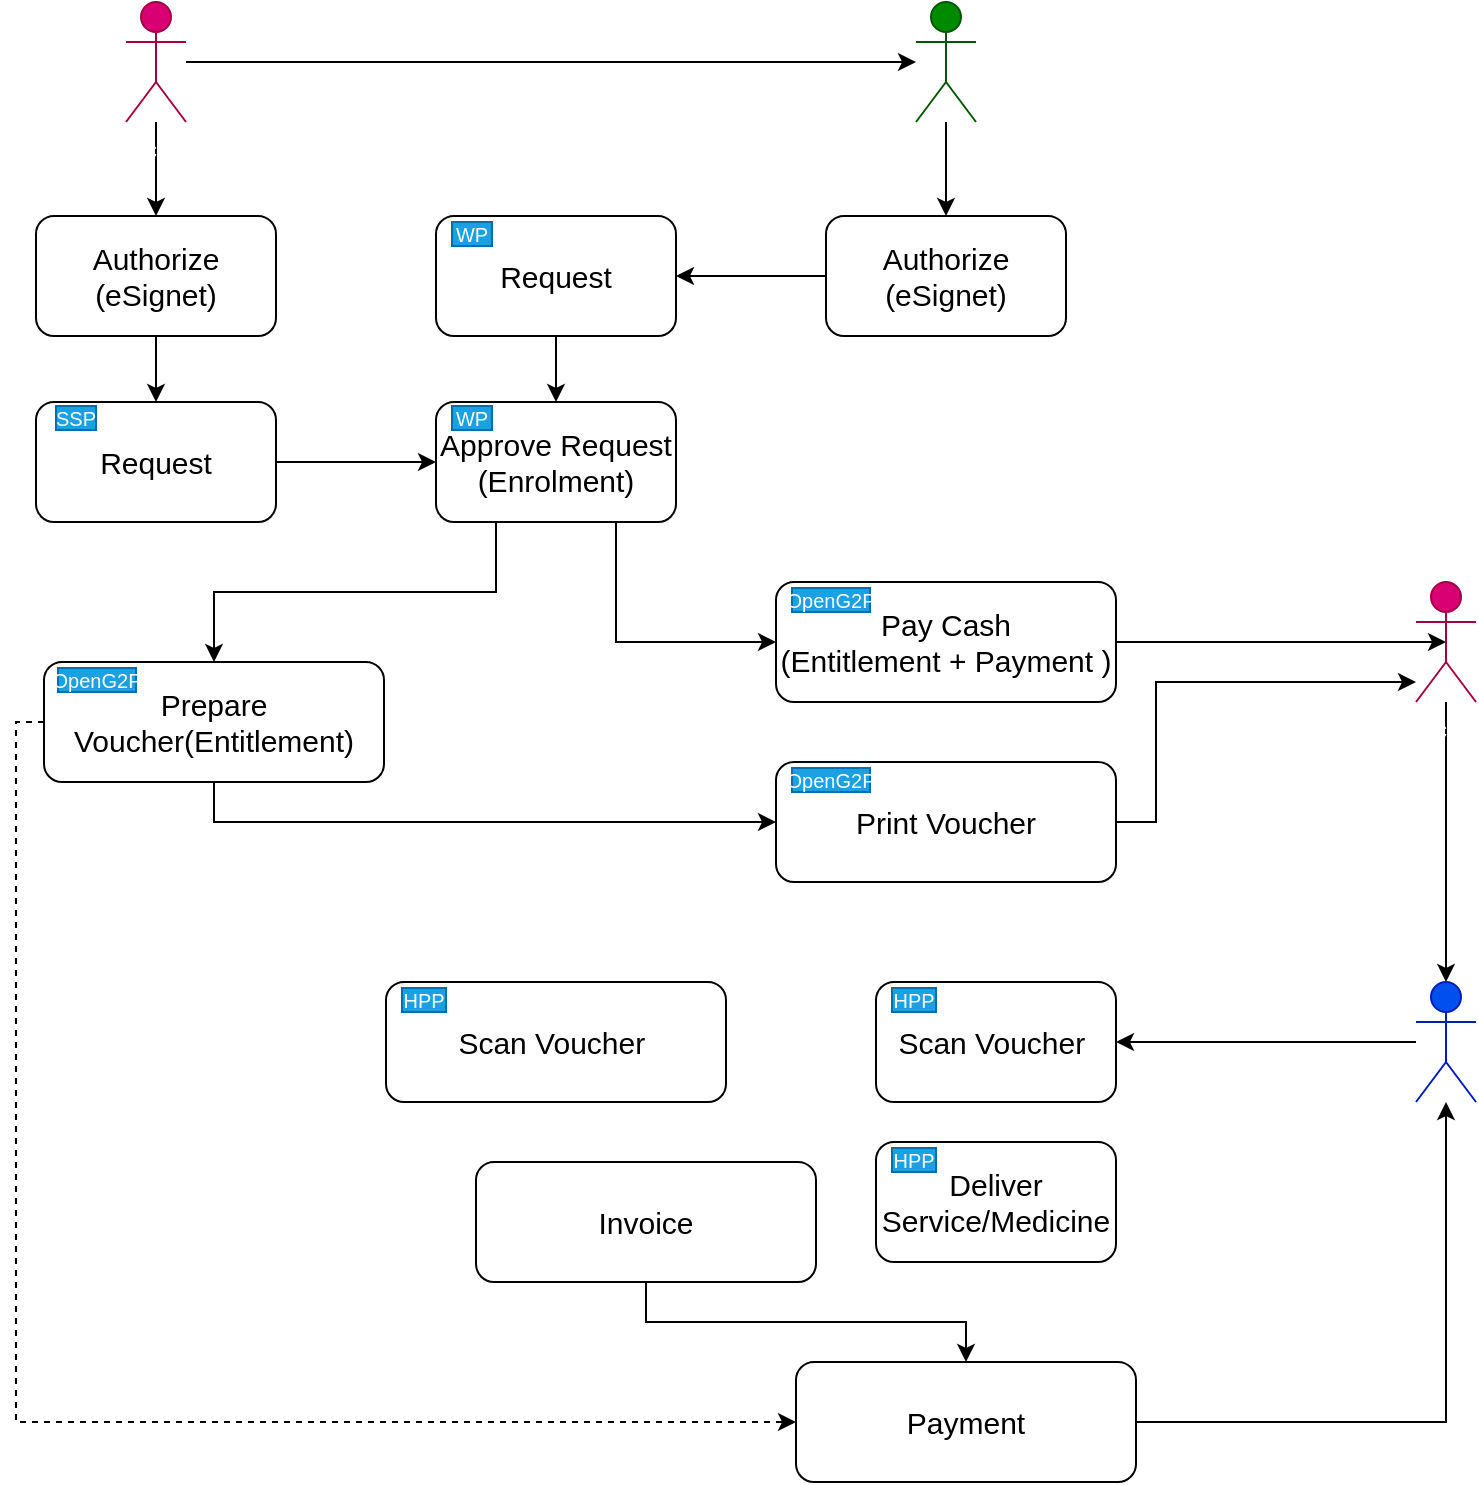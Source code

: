 <mxfile version="21.1.4" type="github">
  <diagram name="Page-1" id="4CPgPNE-6awET73HkTQn">
    <mxGraphModel dx="819" dy="477" grid="1" gridSize="10" guides="1" tooltips="1" connect="1" arrows="1" fold="1" page="1" pageScale="1" pageWidth="1100" pageHeight="800" math="0" shadow="0">
      <root>
        <mxCell id="0" />
        <mxCell id="1" parent="0" />
        <mxCell id="8cWyVWaOQBvI74vChej5-13" style="edgeStyle=orthogonalEdgeStyle;rounded=0;orthogonalLoop=1;jettySize=auto;html=1;" parent="1" source="8cWyVWaOQBvI74vChej5-1" target="8cWyVWaOQBvI74vChej5-5" edge="1">
          <mxGeometry relative="1" as="geometry" />
        </mxCell>
        <mxCell id="8cWyVWaOQBvI74vChej5-1" value="Request" style="rounded=1;whiteSpace=wrap;html=1;fontSize=15;" parent="1" vertex="1">
          <mxGeometry x="240" y="137" width="120" height="60" as="geometry" />
        </mxCell>
        <mxCell id="8cWyVWaOQBvI74vChej5-2" value="WP" style="text;html=1;strokeColor=#006EAF;fillColor=#1ba1e2;align=center;verticalAlign=middle;whiteSpace=wrap;rounded=0;fontColor=#ffffff;fontSize=10;" parent="1" vertex="1">
          <mxGeometry x="248" y="140" width="20" height="12" as="geometry" />
        </mxCell>
        <mxCell id="8cWyVWaOQBvI74vChej5-8" style="edgeStyle=orthogonalEdgeStyle;rounded=0;orthogonalLoop=1;jettySize=auto;html=1;entryX=0;entryY=0.5;entryDx=0;entryDy=0;" parent="1" source="8cWyVWaOQBvI74vChej5-3" target="8cWyVWaOQBvI74vChej5-5" edge="1">
          <mxGeometry relative="1" as="geometry">
            <Array as="points">
              <mxPoint x="90" y="260" />
            </Array>
          </mxGeometry>
        </mxCell>
        <mxCell id="8cWyVWaOQBvI74vChej5-3" value="Request" style="rounded=1;whiteSpace=wrap;html=1;fontSize=15;" parent="1" vertex="1">
          <mxGeometry x="40" y="230" width="120" height="60" as="geometry" />
        </mxCell>
        <mxCell id="8cWyVWaOQBvI74vChej5-4" value="SSP" style="text;html=1;strokeColor=#006EAF;fillColor=#1ba1e2;align=center;verticalAlign=middle;whiteSpace=wrap;rounded=0;fontColor=#ffffff;fontSize=10;" parent="1" vertex="1">
          <mxGeometry x="50" y="232" width="20" height="12" as="geometry" />
        </mxCell>
        <mxCell id="8cWyVWaOQBvI74vChej5-16" value="" style="edgeStyle=orthogonalEdgeStyle;rounded=0;orthogonalLoop=1;jettySize=auto;html=1;exitX=0.25;exitY=1;exitDx=0;exitDy=0;" parent="1" source="8cWyVWaOQBvI74vChej5-5" target="8cWyVWaOQBvI74vChej5-15" edge="1">
          <mxGeometry relative="1" as="geometry">
            <Array as="points">
              <mxPoint x="270" y="325" />
              <mxPoint x="129" y="325" />
            </Array>
          </mxGeometry>
        </mxCell>
        <mxCell id="8cWyVWaOQBvI74vChej5-5" value="Approve Request&lt;br&gt;(Enrolment)" style="rounded=1;whiteSpace=wrap;html=1;fontSize=15;" parent="1" vertex="1">
          <mxGeometry x="240" y="230" width="120" height="60" as="geometry" />
        </mxCell>
        <mxCell id="8cWyVWaOQBvI74vChej5-6" value="WP" style="text;html=1;strokeColor=#006EAF;fillColor=#1ba1e2;align=center;verticalAlign=middle;whiteSpace=wrap;rounded=0;fontColor=#ffffff;fontSize=10;" parent="1" vertex="1">
          <mxGeometry x="248" y="232" width="20" height="12" as="geometry" />
        </mxCell>
        <mxCell id="8cWyVWaOQBvI74vChej5-30" value="" style="edgeStyle=orthogonalEdgeStyle;rounded=0;orthogonalLoop=1;jettySize=auto;html=1;exitX=0.5;exitY=1;exitDx=0;exitDy=0;entryX=0;entryY=0.5;entryDx=0;entryDy=0;" parent="1" source="8cWyVWaOQBvI74vChej5-15" target="8cWyVWaOQBvI74vChej5-19" edge="1">
          <mxGeometry relative="1" as="geometry" />
        </mxCell>
        <mxCell id="8cWyVWaOQBvI74vChej5-42" style="edgeStyle=orthogonalEdgeStyle;rounded=0;orthogonalLoop=1;jettySize=auto;html=1;entryX=0;entryY=0.5;entryDx=0;entryDy=0;exitX=0.5;exitY=1;exitDx=0;exitDy=0;" parent="1" source="8cWyVWaOQBvI74vChej5-5" target="8cWyVWaOQBvI74vChej5-35" edge="1">
          <mxGeometry relative="1" as="geometry">
            <Array as="points">
              <mxPoint x="330" y="290" />
              <mxPoint x="330" y="350" />
            </Array>
          </mxGeometry>
        </mxCell>
        <mxCell id="8cWyVWaOQBvI74vChej5-49" style="edgeStyle=orthogonalEdgeStyle;rounded=0;orthogonalLoop=1;jettySize=auto;html=1;entryX=0;entryY=0.5;entryDx=0;entryDy=0;dashed=1;" parent="1" source="8cWyVWaOQBvI74vChej5-15" target="8cWyVWaOQBvI74vChej5-45" edge="1">
          <mxGeometry relative="1" as="geometry">
            <Array as="points">
              <mxPoint x="30" y="390" />
              <mxPoint x="30" y="740" />
            </Array>
          </mxGeometry>
        </mxCell>
        <mxCell id="8cWyVWaOQBvI74vChej5-15" value="Prepare Voucher(Entitlement)" style="rounded=1;whiteSpace=wrap;html=1;fontSize=15;" parent="1" vertex="1">
          <mxGeometry x="44" y="360" width="170" height="60" as="geometry" />
        </mxCell>
        <mxCell id="8cWyVWaOQBvI74vChej5-25" style="edgeStyle=orthogonalEdgeStyle;rounded=0;orthogonalLoop=1;jettySize=auto;html=1;" parent="1" source="8cWyVWaOQBvI74vChej5-19" target="8cWyVWaOQBvI74vChej5-24" edge="1">
          <mxGeometry relative="1" as="geometry">
            <Array as="points">
              <mxPoint x="600" y="440" />
              <mxPoint x="600" y="370" />
            </Array>
          </mxGeometry>
        </mxCell>
        <mxCell id="8cWyVWaOQBvI74vChej5-19" value="Print Voucher" style="rounded=1;whiteSpace=wrap;html=1;fontSize=15;" parent="1" vertex="1">
          <mxGeometry x="410" y="410" width="170" height="60" as="geometry" />
        </mxCell>
        <mxCell id="8cWyVWaOQBvI74vChej5-21" value="OpenG2P" style="text;html=1;strokeColor=#006EAF;fillColor=#1ba1e2;align=center;verticalAlign=middle;whiteSpace=wrap;rounded=0;fontColor=#ffffff;fontSize=10;" parent="1" vertex="1">
          <mxGeometry x="418" y="413" width="39" height="12" as="geometry" />
        </mxCell>
        <mxCell id="tiwfykB5BaasXSH7Y50k-6" value="" style="edgeStyle=orthogonalEdgeStyle;rounded=0;orthogonalLoop=1;jettySize=auto;html=1;" edge="1" parent="1" source="8cWyVWaOQBvI74vChej5-22" target="tiwfykB5BaasXSH7Y50k-5">
          <mxGeometry relative="1" as="geometry" />
        </mxCell>
        <mxCell id="8cWyVWaOQBvI74vChej5-22" value="" style="shape=umlActor;verticalLabelPosition=bottom;verticalAlign=top;html=1;outlineConnect=0;fillColor=#008a00;fontColor=#ffffff;strokeColor=#005700;" parent="1" vertex="1">
          <mxGeometry x="480" y="30" width="30" height="60" as="geometry" />
        </mxCell>
        <mxCell id="8cWyVWaOQBvI74vChej5-32" value="" style="edgeStyle=orthogonalEdgeStyle;rounded=0;orthogonalLoop=1;jettySize=auto;html=1;entryX=0.5;entryY=0;entryDx=0;entryDy=0;" parent="1" source="8cWyVWaOQBvI74vChej5-23" target="tiwfykB5BaasXSH7Y50k-1" edge="1">
          <mxGeometry relative="1" as="geometry">
            <mxPoint x="130" y="140" as="targetPoint" />
          </mxGeometry>
        </mxCell>
        <mxCell id="8cWyVWaOQBvI74vChej5-43" style="edgeStyle=orthogonalEdgeStyle;rounded=0;orthogonalLoop=1;jettySize=auto;html=1;" parent="1" source="8cWyVWaOQBvI74vChej5-23" target="8cWyVWaOQBvI74vChej5-22" edge="1">
          <mxGeometry relative="1" as="geometry" />
        </mxCell>
        <mxCell id="8cWyVWaOQBvI74vChej5-23" value="Actor" style="shape=umlActor;verticalLabelPosition=bottom;verticalAlign=top;html=1;outlineConnect=0;fillColor=#d80073;fontColor=#ffffff;strokeColor=#A50040;" parent="1" vertex="1">
          <mxGeometry x="85" y="30" width="30" height="60" as="geometry" />
        </mxCell>
        <mxCell id="8cWyVWaOQBvI74vChej5-28" style="edgeStyle=orthogonalEdgeStyle;rounded=0;orthogonalLoop=1;jettySize=auto;html=1;entryX=0.5;entryY=0;entryDx=0;entryDy=0;entryPerimeter=0;" parent="1" source="8cWyVWaOQBvI74vChej5-24" target="8cWyVWaOQBvI74vChej5-26" edge="1">
          <mxGeometry relative="1" as="geometry" />
        </mxCell>
        <mxCell id="8cWyVWaOQBvI74vChej5-24" value="Actor" style="shape=umlActor;verticalLabelPosition=bottom;verticalAlign=top;html=1;outlineConnect=0;fillColor=#d80073;fontColor=#ffffff;strokeColor=#A50040;" parent="1" vertex="1">
          <mxGeometry x="730" y="320" width="30" height="60" as="geometry" />
        </mxCell>
        <mxCell id="8cWyVWaOQBvI74vChej5-29" style="edgeStyle=orthogonalEdgeStyle;rounded=0;orthogonalLoop=1;jettySize=auto;html=1;" parent="1" source="8cWyVWaOQBvI74vChej5-26" target="8cWyVWaOQBvI74vChej5-27" edge="1">
          <mxGeometry relative="1" as="geometry" />
        </mxCell>
        <mxCell id="8cWyVWaOQBvI74vChej5-26" value="Actor" style="shape=umlActor;verticalLabelPosition=bottom;verticalAlign=top;html=1;outlineConnect=0;fillColor=#0050ef;fontColor=#ffffff;strokeColor=#001DBC;" parent="1" vertex="1">
          <mxGeometry x="730" y="520" width="30" height="60" as="geometry" />
        </mxCell>
        <mxCell id="8cWyVWaOQBvI74vChej5-27" value="Scan Voucher&amp;nbsp;" style="rounded=1;whiteSpace=wrap;html=1;fontSize=15;" parent="1" vertex="1">
          <mxGeometry x="460" y="520" width="120" height="60" as="geometry" />
        </mxCell>
        <mxCell id="8cWyVWaOQBvI74vChej5-39" style="edgeStyle=orthogonalEdgeStyle;rounded=0;orthogonalLoop=1;jettySize=auto;html=1;entryX=0.5;entryY=0.5;entryDx=0;entryDy=0;entryPerimeter=0;" parent="1" source="8cWyVWaOQBvI74vChej5-35" target="8cWyVWaOQBvI74vChej5-24" edge="1">
          <mxGeometry relative="1" as="geometry" />
        </mxCell>
        <mxCell id="8cWyVWaOQBvI74vChej5-35" value="Pay Cash&lt;br&gt;(Entitlement + Payment )" style="rounded=1;whiteSpace=wrap;html=1;fontSize=15;" parent="1" vertex="1">
          <mxGeometry x="410" y="320" width="170" height="60" as="geometry" />
        </mxCell>
        <mxCell id="8cWyVWaOQBvI74vChej5-37" value="OpenG2P" style="text;html=1;strokeColor=#006EAF;fillColor=#1ba1e2;align=center;verticalAlign=middle;whiteSpace=wrap;rounded=0;fontColor=#ffffff;fontSize=10;" parent="1" vertex="1">
          <mxGeometry x="418" y="323" width="39" height="12" as="geometry" />
        </mxCell>
        <mxCell id="8cWyVWaOQBvI74vChej5-48" style="edgeStyle=orthogonalEdgeStyle;rounded=0;orthogonalLoop=1;jettySize=auto;html=1;entryX=0.5;entryY=0;entryDx=0;entryDy=0;" parent="1" source="8cWyVWaOQBvI74vChej5-40" target="8cWyVWaOQBvI74vChej5-45" edge="1">
          <mxGeometry relative="1" as="geometry" />
        </mxCell>
        <mxCell id="8cWyVWaOQBvI74vChej5-40" value="Invoice" style="rounded=1;whiteSpace=wrap;html=1;fontSize=15;" parent="1" vertex="1">
          <mxGeometry x="260" y="610" width="170" height="60" as="geometry" />
        </mxCell>
        <mxCell id="8cWyVWaOQBvI74vChej5-47" style="edgeStyle=orthogonalEdgeStyle;rounded=0;orthogonalLoop=1;jettySize=auto;html=1;" parent="1" source="8cWyVWaOQBvI74vChej5-45" target="8cWyVWaOQBvI74vChej5-26" edge="1">
          <mxGeometry relative="1" as="geometry" />
        </mxCell>
        <mxCell id="8cWyVWaOQBvI74vChej5-45" value="Payment" style="rounded=1;whiteSpace=wrap;html=1;fontSize=15;" parent="1" vertex="1">
          <mxGeometry x="420" y="710" width="170" height="60" as="geometry" />
        </mxCell>
        <mxCell id="tiwfykB5BaasXSH7Y50k-2" value="" style="edgeStyle=orthogonalEdgeStyle;rounded=0;orthogonalLoop=1;jettySize=auto;html=1;" edge="1" parent="1" source="tiwfykB5BaasXSH7Y50k-1" target="8cWyVWaOQBvI74vChej5-3">
          <mxGeometry relative="1" as="geometry" />
        </mxCell>
        <mxCell id="tiwfykB5BaasXSH7Y50k-1" value="Authorize&lt;br&gt;(eSignet)" style="rounded=1;whiteSpace=wrap;html=1;fontSize=15;" vertex="1" parent="1">
          <mxGeometry x="40" y="137" width="120" height="60" as="geometry" />
        </mxCell>
        <mxCell id="tiwfykB5BaasXSH7Y50k-7" value="" style="edgeStyle=orthogonalEdgeStyle;rounded=0;orthogonalLoop=1;jettySize=auto;html=1;" edge="1" parent="1" source="tiwfykB5BaasXSH7Y50k-5" target="8cWyVWaOQBvI74vChej5-1">
          <mxGeometry relative="1" as="geometry" />
        </mxCell>
        <mxCell id="tiwfykB5BaasXSH7Y50k-5" value="Authorize&lt;br&gt;(eSignet)" style="rounded=1;whiteSpace=wrap;html=1;fontSize=15;" vertex="1" parent="1">
          <mxGeometry x="435" y="137" width="120" height="60" as="geometry" />
        </mxCell>
        <mxCell id="tiwfykB5BaasXSH7Y50k-9" value="OpenG2P" style="text;html=1;strokeColor=#006EAF;fillColor=#1ba1e2;align=center;verticalAlign=middle;whiteSpace=wrap;rounded=0;fontColor=#ffffff;fontSize=10;" vertex="1" parent="1">
          <mxGeometry x="51" y="363" width="39" height="12" as="geometry" />
        </mxCell>
        <mxCell id="tiwfykB5BaasXSH7Y50k-10" value="Scan Voucher&amp;nbsp;" style="rounded=1;whiteSpace=wrap;html=1;fontSize=15;" vertex="1" parent="1">
          <mxGeometry x="215" y="520" width="170" height="60" as="geometry" />
        </mxCell>
        <mxCell id="tiwfykB5BaasXSH7Y50k-11" value="HPP" style="text;html=1;strokeColor=#006EAF;fillColor=#1ba1e2;align=center;verticalAlign=middle;whiteSpace=wrap;rounded=0;fontColor=#ffffff;fontSize=10;" vertex="1" parent="1">
          <mxGeometry x="468" y="523" width="22" height="12" as="geometry" />
        </mxCell>
        <mxCell id="tiwfykB5BaasXSH7Y50k-12" value="HPP" style="text;html=1;strokeColor=#006EAF;fillColor=#1ba1e2;align=center;verticalAlign=middle;whiteSpace=wrap;rounded=0;fontColor=#ffffff;fontSize=10;" vertex="1" parent="1">
          <mxGeometry x="223" y="523" width="22" height="12" as="geometry" />
        </mxCell>
        <mxCell id="tiwfykB5BaasXSH7Y50k-14" value="Deliver Service/Medicine" style="rounded=1;whiteSpace=wrap;html=1;fontSize=15;" vertex="1" parent="1">
          <mxGeometry x="460" y="600" width="120" height="60" as="geometry" />
        </mxCell>
        <mxCell id="tiwfykB5BaasXSH7Y50k-15" value="HPP" style="text;html=1;strokeColor=#006EAF;fillColor=#1ba1e2;align=center;verticalAlign=middle;whiteSpace=wrap;rounded=0;fontColor=#ffffff;fontSize=10;" vertex="1" parent="1">
          <mxGeometry x="468" y="603" width="22" height="12" as="geometry" />
        </mxCell>
      </root>
    </mxGraphModel>
  </diagram>
</mxfile>
